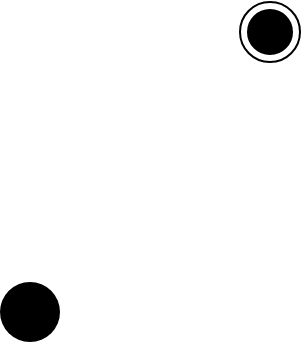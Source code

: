 <mxfile version="13.8.8" type="github">
  <diagram id="xio25yVfDnFVx_sVhXzI" name="Page-1">
    <mxGraphModel dx="931" dy="547" grid="1" gridSize="10" guides="1" tooltips="1" connect="1" arrows="1" fold="1" page="1" pageScale="1" pageWidth="640" pageHeight="490" math="0" shadow="0">
      <root>
        <mxCell id="0" />
        <mxCell id="1" parent="0" />
        <mxCell id="ImFhcV0FCuS-DpzPM58G-1" value="" style="ellipse;fillColor=#000000;strokeColor=none;" vertex="1" parent="1">
          <mxGeometry x="390" y="160" width="30" height="30" as="geometry" />
        </mxCell>
        <mxCell id="ImFhcV0FCuS-DpzPM58G-2" value="" style="ellipse;html=1;shape=endState;fillColor=#000000;strokeColor=#000000;" vertex="1" parent="1">
          <mxGeometry x="510" y="20" width="30" height="30" as="geometry" />
        </mxCell>
      </root>
    </mxGraphModel>
  </diagram>
</mxfile>
